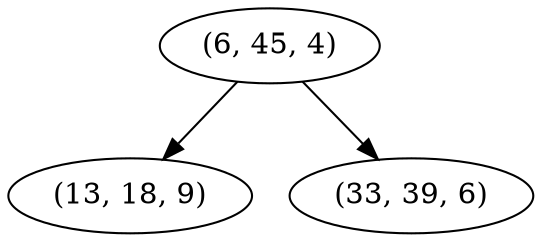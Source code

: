 digraph tree {
    "(6, 45, 4)";
    "(13, 18, 9)";
    "(33, 39, 6)";
    "(6, 45, 4)" -> "(13, 18, 9)";
    "(6, 45, 4)" -> "(33, 39, 6)";
}
